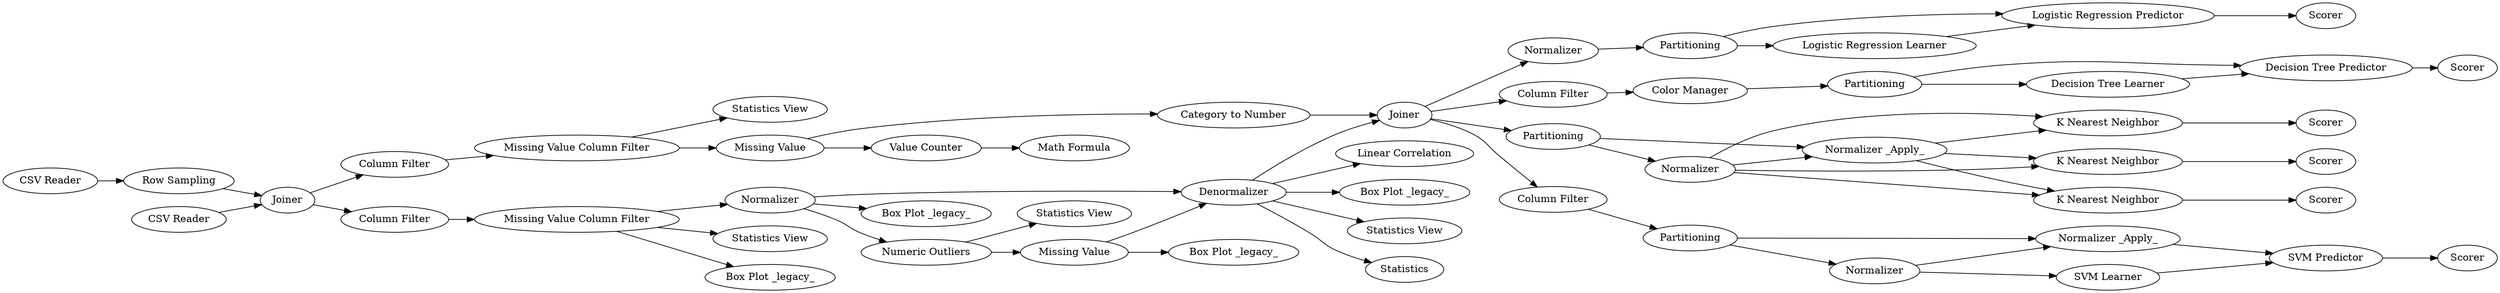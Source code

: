 digraph {
	1 [label="CSV Reader"]
	2 [label="Row Sampling"]
	3 [label="CSV Reader"]
	4 [label=Joiner]
	34 [label="Column Filter"]
	35 [label="Column Filter"]
	36 [label="Missing Value Column Filter"]
	37 [label="Missing Value Column Filter"]
	38 [label="Missing Value"]
	39 [label="Missing Value"]
	41 [label="Numeric Outliers"]
	42 [label=Joiner]
	45 [label=Normalizer]
	46 [label=Denormalizer]
	47 [label="Color Manager"]
	48 [label=Partitioning]
	49 [label="Decision Tree Learner"]
	50 [label="Decision Tree Predictor"]
	51 [label=Scorer]
	52 [label=Normalizer]
	56 [label=Partitioning]
	58 [label="Column Filter"]
	61 [label=Partitioning]
	63 [label=Normalizer]
	64 [label="Normalizer _Apply_"]
	65 [label="K Nearest Neighbor"]
	66 [label=Scorer]
	67 [label="K Nearest Neighbor"]
	68 [label="K Nearest Neighbor"]
	69 [label=Scorer]
	70 [label=Scorer]
	83 [label=Partitioning]
	84 [label="SVM Learner"]
	87 [label="SVM Predictor"]
	88 [label=Scorer]
	91 [label="Value Counter"]
	92 [label="Math Formula"]
	94 [label="Statistics View"]
	95 [label=Statistics]
	96 [label="Linear Correlation"]
	97 [label="Statistics View"]
	98 [label="Statistics View"]
	99 [label="Statistics View"]
	101 [label="Box Plot _legacy_"]
	102 [label="Box Plot _legacy_"]
	103 [label="Box Plot _legacy_"]
	104 [label="Box Plot _legacy_"]
	105 [label=Normalizer]
	106 [label="Normalizer _Apply_"]
	108 [label="Logistic Regression Learner"]
	109 [label="Logistic Regression Predictor"]
	110 [label=Scorer]
	111 [label="Category to Number"]
	112 [label="Column Filter"]
	1 -> 2
	2 -> 4
	3 -> 4
	4 -> 34
	4 -> 35
	34 -> 36
	35 -> 37
	36 -> 38
	36 -> 97
	37 -> 45
	37 -> 101
	37 -> 98
	38 -> 111
	38 -> 91
	39 -> 46
	39 -> 103
	41 -> 39
	41 -> 99
	42 -> 58
	42 -> 61
	42 -> 52
	42 -> 112
	45 -> 46
	45 -> 41
	45 -> 102
	46 -> 42
	46 -> 104
	46 -> 96
	46 -> 94
	46 -> 95
	47 -> 48
	48 -> 49
	48 -> 50
	49 -> 50
	50 -> 51
	52 -> 56
	56 -> 108
	56 -> 109
	58 -> 47
	61 -> 63
	61 -> 64
	63 -> 68
	63 -> 67
	63 -> 65
	63 -> 64
	64 -> 65
	64 -> 67
	64 -> 68
	65 -> 66
	67 -> 69
	68 -> 70
	83 -> 106
	83 -> 105
	84 -> 87
	87 -> 88
	91 -> 92
	105 -> 106
	105 -> 84
	106 -> 87
	108 -> 109
	109 -> 110
	111 -> 42
	112 -> 83
	rankdir=LR
}
